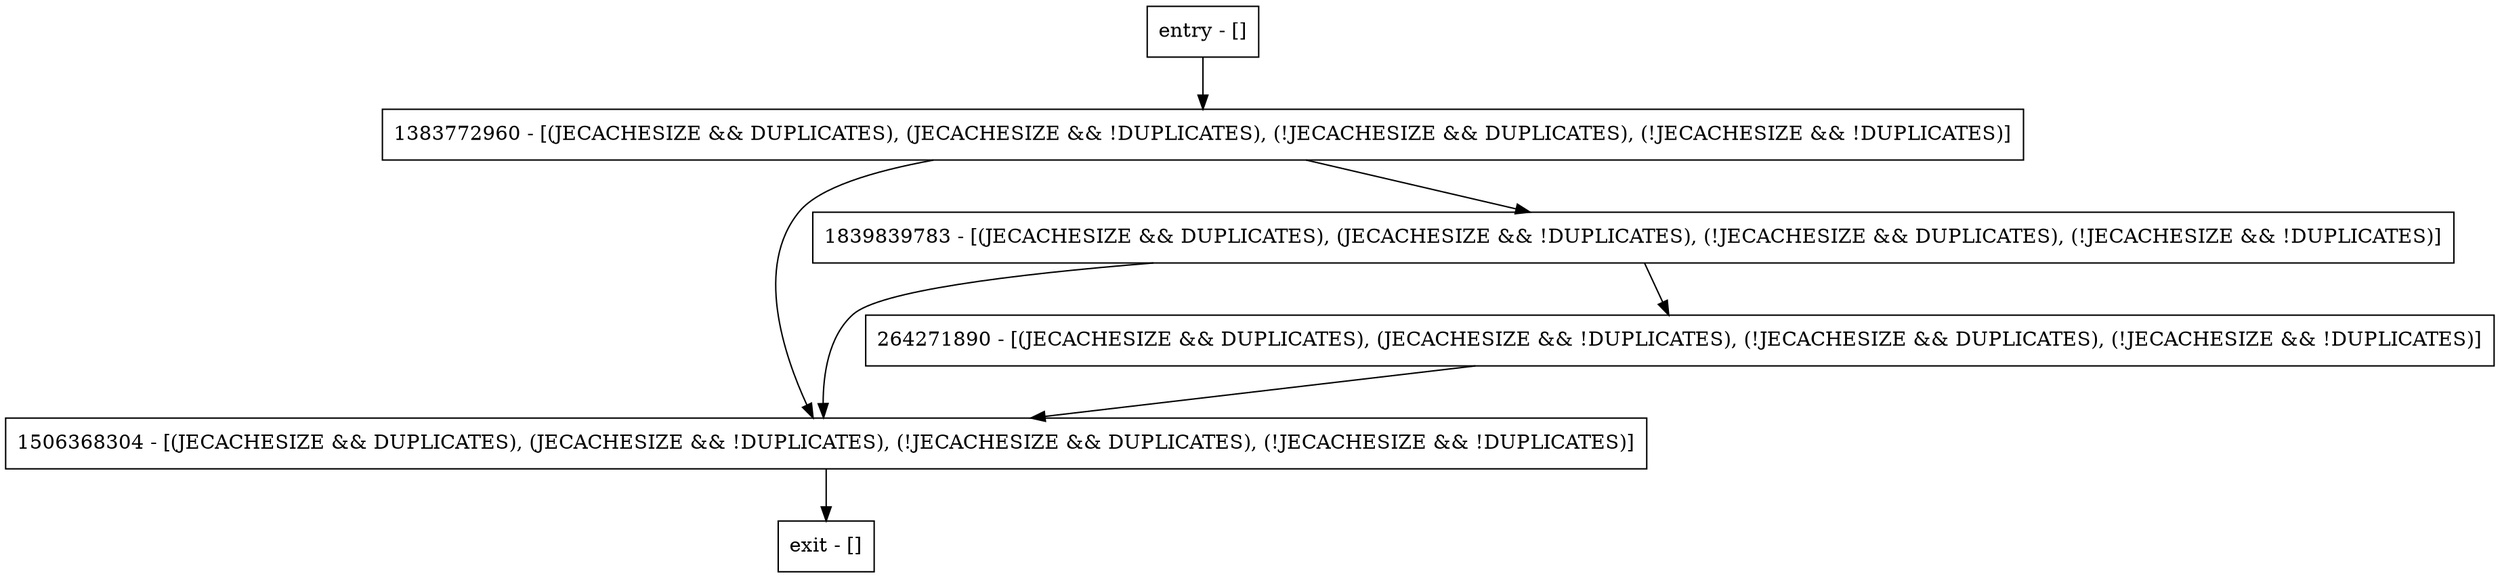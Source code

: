 digraph checkReplicaWrite {
node [shape=record];
1506368304 [label="1506368304 - [(JECACHESIZE && DUPLICATES), (JECACHESIZE && !DUPLICATES), (!JECACHESIZE && DUPLICATES), (!JECACHESIZE && !DUPLICATES)]"];
entry [label="entry - []"];
exit [label="exit - []"];
264271890 [label="264271890 - [(JECACHESIZE && DUPLICATES), (JECACHESIZE && !DUPLICATES), (!JECACHESIZE && DUPLICATES), (!JECACHESIZE && !DUPLICATES)]"];
1383772960 [label="1383772960 - [(JECACHESIZE && DUPLICATES), (JECACHESIZE && !DUPLICATES), (!JECACHESIZE && DUPLICATES), (!JECACHESIZE && !DUPLICATES)]"];
1839839783 [label="1839839783 - [(JECACHESIZE && DUPLICATES), (JECACHESIZE && !DUPLICATES), (!JECACHESIZE && DUPLICATES), (!JECACHESIZE && !DUPLICATES)]"];
entry;
exit;
1506368304 -> exit;
entry -> 1383772960;
264271890 -> 1506368304;
1383772960 -> 1506368304;
1383772960 -> 1839839783;
1839839783 -> 1506368304;
1839839783 -> 264271890;
}
